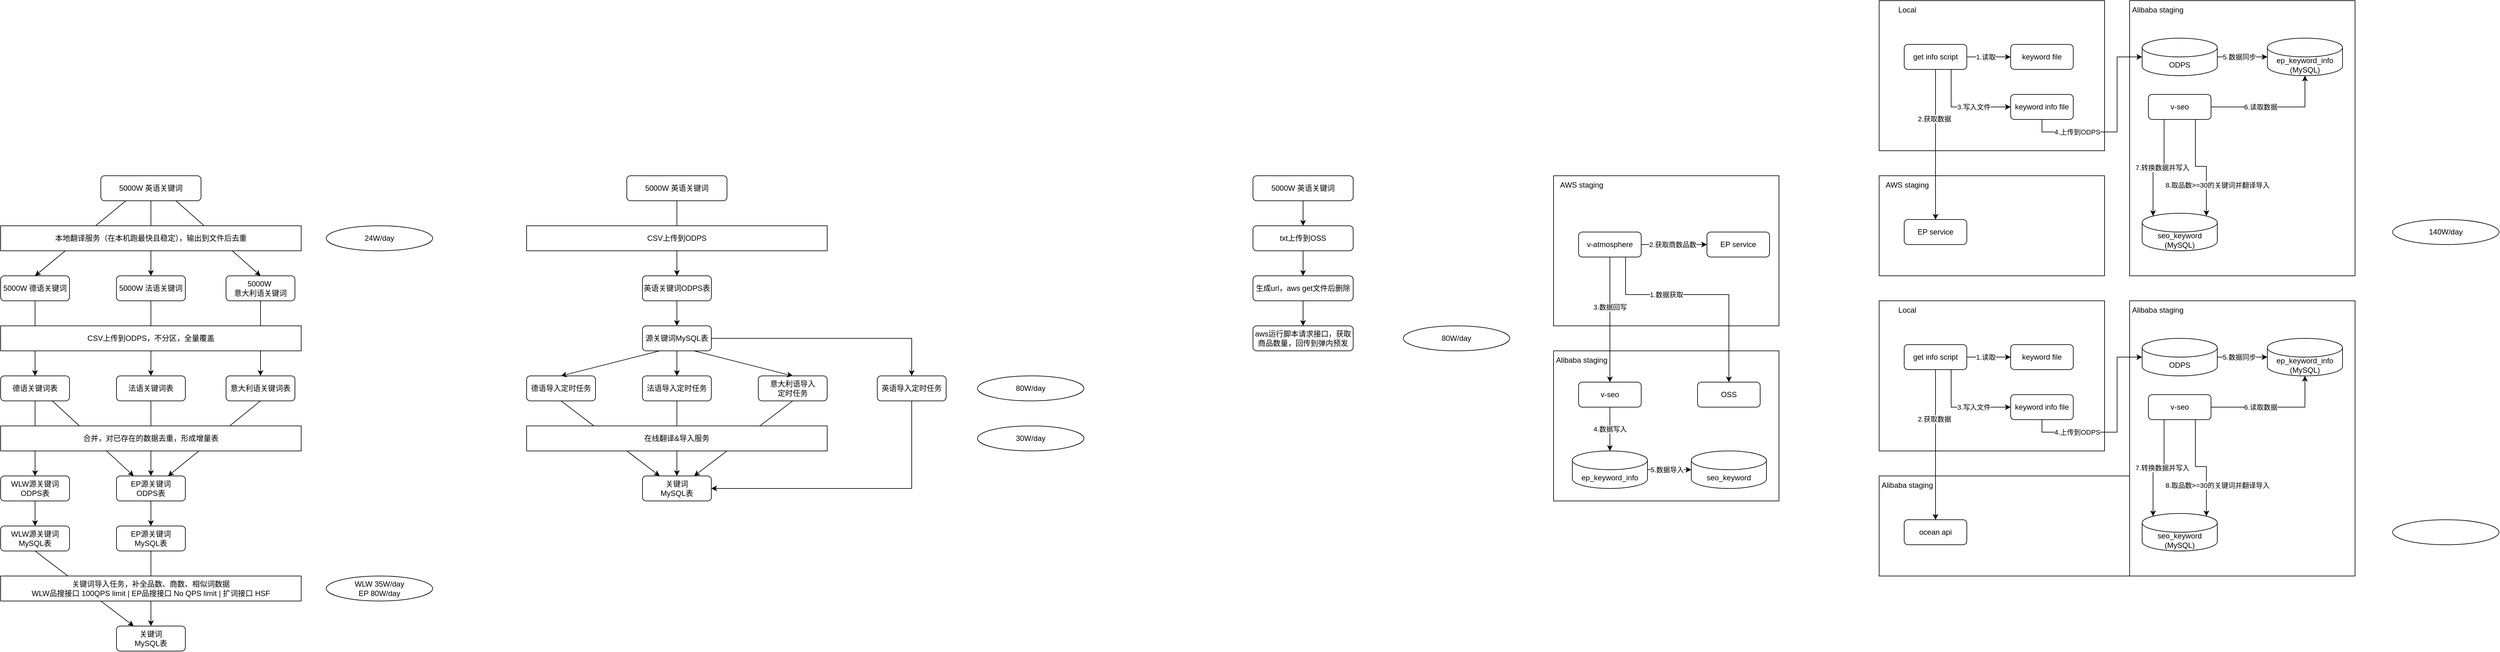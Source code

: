<mxfile version="24.7.8">
  <diagram name="第 1 页" id="2EQmv688gZamet-rj9C1">
    <mxGraphModel dx="1659" dy="1827" grid="1" gridSize="10" guides="1" tooltips="1" connect="1" arrows="1" fold="1" page="1" pageScale="1" pageWidth="827" pageHeight="1169" math="0" shadow="0">
      <root>
        <mxCell id="0" />
        <mxCell id="1" parent="0" />
        <mxCell id="Z0Q1PTDBPlPPRJHiJqnk-1" value="" style="rounded=0;whiteSpace=wrap;html=1;" vertex="1" parent="1">
          <mxGeometry x="3520" y="-200" width="360" height="440" as="geometry" />
        </mxCell>
        <mxCell id="WuUAcV9Ics9sc8fS_I74-15" value="" style="rounded=0;whiteSpace=wrap;html=1;" parent="1" vertex="1">
          <mxGeometry x="2600" y="360" width="360" height="240" as="geometry" />
        </mxCell>
        <mxCell id="WuUAcV9Ics9sc8fS_I74-12" value="" style="rounded=0;whiteSpace=wrap;html=1;" parent="1" vertex="1">
          <mxGeometry x="2600" y="80" width="360" height="240" as="geometry" />
        </mxCell>
        <mxCell id="JIK8sXZGodHxqaqUen1i-60" style="edgeStyle=orthogonalEdgeStyle;rounded=0;orthogonalLoop=1;jettySize=auto;html=1;exitX=0.5;exitY=1;exitDx=0;exitDy=0;entryX=0.5;entryY=0;entryDx=0;entryDy=0;" parent="1" source="JIK8sXZGodHxqaqUen1i-1" target="JIK8sXZGodHxqaqUen1i-3" edge="1">
          <mxGeometry relative="1" as="geometry" />
        </mxCell>
        <mxCell id="JIK8sXZGodHxqaqUen1i-61" style="rounded=0;orthogonalLoop=1;jettySize=auto;html=1;exitX=0.75;exitY=1;exitDx=0;exitDy=0;entryX=0.5;entryY=0;entryDx=0;entryDy=0;" parent="1" source="JIK8sXZGodHxqaqUen1i-1" target="JIK8sXZGodHxqaqUen1i-5" edge="1">
          <mxGeometry relative="1" as="geometry" />
        </mxCell>
        <mxCell id="JIK8sXZGodHxqaqUen1i-62" style="rounded=0;orthogonalLoop=1;jettySize=auto;html=1;exitX=0.25;exitY=1;exitDx=0;exitDy=0;entryX=0.5;entryY=0;entryDx=0;entryDy=0;" parent="1" source="JIK8sXZGodHxqaqUen1i-1" target="JIK8sXZGodHxqaqUen1i-4" edge="1">
          <mxGeometry relative="1" as="geometry" />
        </mxCell>
        <mxCell id="JIK8sXZGodHxqaqUen1i-1" value="5000W 英语关键词" style="rounded=1;whiteSpace=wrap;html=1;" parent="1" vertex="1">
          <mxGeometry x="280" y="80" width="160" height="40" as="geometry" />
        </mxCell>
        <mxCell id="JIK8sXZGodHxqaqUen1i-2" value="本地翻译服务（在本机跑最快且稳定），输出到文件后去重" style="rounded=0;whiteSpace=wrap;html=1;" parent="1" vertex="1">
          <mxGeometry x="120" y="160" width="480" height="40" as="geometry" />
        </mxCell>
        <mxCell id="JIK8sXZGodHxqaqUen1i-64" style="edgeStyle=orthogonalEdgeStyle;rounded=0;orthogonalLoop=1;jettySize=auto;html=1;exitX=0.5;exitY=1;exitDx=0;exitDy=0;entryX=0.5;entryY=0;entryDx=0;entryDy=0;" parent="1" source="JIK8sXZGodHxqaqUen1i-3" target="JIK8sXZGodHxqaqUen1i-8" edge="1">
          <mxGeometry relative="1" as="geometry" />
        </mxCell>
        <mxCell id="JIK8sXZGodHxqaqUen1i-3" value="5000W 法语关键词" style="rounded=1;whiteSpace=wrap;html=1;" parent="1" vertex="1">
          <mxGeometry x="305" y="240" width="110" height="40" as="geometry" />
        </mxCell>
        <mxCell id="JIK8sXZGodHxqaqUen1i-63" style="edgeStyle=orthogonalEdgeStyle;rounded=0;orthogonalLoop=1;jettySize=auto;html=1;exitX=0.5;exitY=1;exitDx=0;exitDy=0;entryX=0.5;entryY=0;entryDx=0;entryDy=0;" parent="1" source="JIK8sXZGodHxqaqUen1i-4" target="JIK8sXZGodHxqaqUen1i-7" edge="1">
          <mxGeometry relative="1" as="geometry" />
        </mxCell>
        <mxCell id="JIK8sXZGodHxqaqUen1i-4" value="5000W 德语关键词" style="rounded=1;whiteSpace=wrap;html=1;" parent="1" vertex="1">
          <mxGeometry x="120" y="240" width="110" height="40" as="geometry" />
        </mxCell>
        <mxCell id="JIK8sXZGodHxqaqUen1i-65" style="edgeStyle=orthogonalEdgeStyle;rounded=0;orthogonalLoop=1;jettySize=auto;html=1;exitX=0.5;exitY=1;exitDx=0;exitDy=0;entryX=0.5;entryY=0;entryDx=0;entryDy=0;" parent="1" source="JIK8sXZGodHxqaqUen1i-5" target="JIK8sXZGodHxqaqUen1i-9" edge="1">
          <mxGeometry relative="1" as="geometry" />
        </mxCell>
        <mxCell id="JIK8sXZGodHxqaqUen1i-5" value="5000W&amp;nbsp;&lt;div&gt;意大利语关键词&lt;/div&gt;" style="rounded=1;whiteSpace=wrap;html=1;" parent="1" vertex="1">
          <mxGeometry x="480" y="240" width="110" height="40" as="geometry" />
        </mxCell>
        <mxCell id="JIK8sXZGodHxqaqUen1i-6" value="CSV上传到ODPS，不分区，全量覆盖" style="rounded=0;whiteSpace=wrap;html=1;" parent="1" vertex="1">
          <mxGeometry x="120" y="320" width="480" height="40" as="geometry" />
        </mxCell>
        <mxCell id="JIK8sXZGodHxqaqUen1i-66" style="edgeStyle=orthogonalEdgeStyle;rounded=0;orthogonalLoop=1;jettySize=auto;html=1;exitX=0.5;exitY=1;exitDx=0;exitDy=0;entryX=0.5;entryY=0;entryDx=0;entryDy=0;" parent="1" source="JIK8sXZGodHxqaqUen1i-7" target="JIK8sXZGodHxqaqUen1i-11" edge="1">
          <mxGeometry relative="1" as="geometry" />
        </mxCell>
        <mxCell id="JIK8sXZGodHxqaqUen1i-69" style="rounded=0;orthogonalLoop=1;jettySize=auto;html=1;exitX=0.75;exitY=1;exitDx=0;exitDy=0;entryX=0.25;entryY=0;entryDx=0;entryDy=0;" parent="1" source="JIK8sXZGodHxqaqUen1i-7" target="JIK8sXZGodHxqaqUen1i-10" edge="1">
          <mxGeometry relative="1" as="geometry" />
        </mxCell>
        <mxCell id="JIK8sXZGodHxqaqUen1i-7" value="德语关键词表" style="rounded=1;whiteSpace=wrap;html=1;" parent="1" vertex="1">
          <mxGeometry x="120" y="400" width="110" height="40" as="geometry" />
        </mxCell>
        <mxCell id="JIK8sXZGodHxqaqUen1i-67" style="edgeStyle=orthogonalEdgeStyle;rounded=0;orthogonalLoop=1;jettySize=auto;html=1;exitX=0.5;exitY=1;exitDx=0;exitDy=0;" parent="1" source="JIK8sXZGodHxqaqUen1i-8" target="JIK8sXZGodHxqaqUen1i-10" edge="1">
          <mxGeometry relative="1" as="geometry" />
        </mxCell>
        <mxCell id="JIK8sXZGodHxqaqUen1i-8" value="法语关键词表" style="rounded=1;whiteSpace=wrap;html=1;" parent="1" vertex="1">
          <mxGeometry x="305" y="400" width="110" height="40" as="geometry" />
        </mxCell>
        <mxCell id="JIK8sXZGodHxqaqUen1i-68" style="rounded=0;orthogonalLoop=1;jettySize=auto;html=1;exitX=0.5;exitY=1;exitDx=0;exitDy=0;entryX=0.75;entryY=0;entryDx=0;entryDy=0;" parent="1" source="JIK8sXZGodHxqaqUen1i-9" target="JIK8sXZGodHxqaqUen1i-10" edge="1">
          <mxGeometry relative="1" as="geometry" />
        </mxCell>
        <mxCell id="JIK8sXZGodHxqaqUen1i-9" value="意大利语关键词表" style="rounded=1;whiteSpace=wrap;html=1;" parent="1" vertex="1">
          <mxGeometry x="480" y="400" width="110" height="40" as="geometry" />
        </mxCell>
        <mxCell id="JIK8sXZGodHxqaqUen1i-71" style="edgeStyle=orthogonalEdgeStyle;rounded=0;orthogonalLoop=1;jettySize=auto;html=1;exitX=0.5;exitY=1;exitDx=0;exitDy=0;entryX=0.5;entryY=0;entryDx=0;entryDy=0;" parent="1" source="JIK8sXZGodHxqaqUen1i-10" target="JIK8sXZGodHxqaqUen1i-15" edge="1">
          <mxGeometry relative="1" as="geometry" />
        </mxCell>
        <mxCell id="JIK8sXZGodHxqaqUen1i-10" value="EP源关键词&lt;div&gt;ODPS表&lt;/div&gt;" style="rounded=1;whiteSpace=wrap;html=1;" parent="1" vertex="1">
          <mxGeometry x="305" y="560" width="110" height="40" as="geometry" />
        </mxCell>
        <mxCell id="JIK8sXZGodHxqaqUen1i-70" style="edgeStyle=orthogonalEdgeStyle;rounded=0;orthogonalLoop=1;jettySize=auto;html=1;exitX=0.5;exitY=1;exitDx=0;exitDy=0;" parent="1" source="JIK8sXZGodHxqaqUen1i-11" target="JIK8sXZGodHxqaqUen1i-14" edge="1">
          <mxGeometry relative="1" as="geometry" />
        </mxCell>
        <mxCell id="JIK8sXZGodHxqaqUen1i-11" value="WLW源关键词&lt;div&gt;ODPS表&lt;/div&gt;" style="rounded=1;whiteSpace=wrap;html=1;" parent="1" vertex="1">
          <mxGeometry x="120" y="560" width="110" height="40" as="geometry" />
        </mxCell>
        <mxCell id="JIK8sXZGodHxqaqUen1i-13" value="合并，对已存在的数据去重，形成增量表" style="rounded=0;whiteSpace=wrap;html=1;" parent="1" vertex="1">
          <mxGeometry x="120" y="480" width="480" height="40" as="geometry" />
        </mxCell>
        <mxCell id="JIK8sXZGodHxqaqUen1i-72" style="rounded=0;orthogonalLoop=1;jettySize=auto;html=1;exitX=0.5;exitY=1;exitDx=0;exitDy=0;entryX=0.25;entryY=0;entryDx=0;entryDy=0;" parent="1" source="JIK8sXZGodHxqaqUen1i-14" target="JIK8sXZGodHxqaqUen1i-17" edge="1">
          <mxGeometry relative="1" as="geometry" />
        </mxCell>
        <mxCell id="JIK8sXZGodHxqaqUen1i-14" value="WLW源关键词&lt;div&gt;MySQL表&lt;/div&gt;" style="rounded=1;whiteSpace=wrap;html=1;" parent="1" vertex="1">
          <mxGeometry x="120" y="640" width="110" height="40" as="geometry" />
        </mxCell>
        <mxCell id="JIK8sXZGodHxqaqUen1i-73" style="edgeStyle=orthogonalEdgeStyle;rounded=0;orthogonalLoop=1;jettySize=auto;html=1;exitX=0.5;exitY=1;exitDx=0;exitDy=0;entryX=0.5;entryY=0;entryDx=0;entryDy=0;" parent="1" source="JIK8sXZGodHxqaqUen1i-15" target="JIK8sXZGodHxqaqUen1i-17" edge="1">
          <mxGeometry relative="1" as="geometry" />
        </mxCell>
        <mxCell id="JIK8sXZGodHxqaqUen1i-15" value="EP源关键词&lt;div&gt;MySQL表&lt;/div&gt;" style="rounded=1;whiteSpace=wrap;html=1;" parent="1" vertex="1">
          <mxGeometry x="305" y="640" width="110" height="40" as="geometry" />
        </mxCell>
        <mxCell id="JIK8sXZGodHxqaqUen1i-16" value="关键词导入任务，补全品数、商数、相似词数据&lt;div&gt;WLW品搜接口&amp;nbsp;&lt;span style=&quot;background-color: initial;&quot;&gt;100QPS limit |&amp;nbsp;&lt;/span&gt;&lt;span style=&quot;background-color: initial;&quot;&gt;EP品搜接口&amp;nbsp;&lt;/span&gt;&lt;span style=&quot;background-color: initial;&quot;&gt;No QPS limit |&amp;nbsp;&lt;/span&gt;&lt;span style=&quot;background-color: initial;&quot;&gt;扩词接口&amp;nbsp;&lt;/span&gt;&lt;span style=&quot;background-color: initial;&quot;&gt;HSF&lt;/span&gt;&lt;/div&gt;" style="rounded=0;whiteSpace=wrap;html=1;" parent="1" vertex="1">
          <mxGeometry x="120" y="720" width="480" height="40" as="geometry" />
        </mxCell>
        <mxCell id="JIK8sXZGodHxqaqUen1i-17" value="关键词&lt;div&gt;MySQL表&lt;/div&gt;" style="rounded=1;whiteSpace=wrap;html=1;" parent="1" vertex="1">
          <mxGeometry x="305" y="800" width="110" height="40" as="geometry" />
        </mxCell>
        <mxCell id="JIK8sXZGodHxqaqUen1i-21" value="24W/day" style="ellipse;whiteSpace=wrap;html=1;" parent="1" vertex="1">
          <mxGeometry x="640" y="160" width="170" height="40" as="geometry" />
        </mxCell>
        <mxCell id="JIK8sXZGodHxqaqUen1i-22" value="WLW 35W/day&lt;div&gt;EP 80W/day&lt;/div&gt;" style="ellipse;whiteSpace=wrap;html=1;" parent="1" vertex="1">
          <mxGeometry x="640" y="720" width="170" height="40" as="geometry" />
        </mxCell>
        <mxCell id="JIK8sXZGodHxqaqUen1i-79" style="edgeStyle=orthogonalEdgeStyle;rounded=0;orthogonalLoop=1;jettySize=auto;html=1;exitX=0.5;exitY=1;exitDx=0;exitDy=0;entryX=0.5;entryY=0;entryDx=0;entryDy=0;" parent="1" source="JIK8sXZGodHxqaqUen1i-23" target="JIK8sXZGodHxqaqUen1i-76" edge="1">
          <mxGeometry relative="1" as="geometry" />
        </mxCell>
        <mxCell id="JIK8sXZGodHxqaqUen1i-23" value="5000W 英语关键词" style="rounded=1;whiteSpace=wrap;html=1;" parent="1" vertex="1">
          <mxGeometry x="1120" y="80" width="160" height="40" as="geometry" />
        </mxCell>
        <mxCell id="JIK8sXZGodHxqaqUen1i-42" value="30W/day" style="ellipse;whiteSpace=wrap;html=1;" parent="1" vertex="1">
          <mxGeometry x="1680" y="480" width="170" height="40" as="geometry" />
        </mxCell>
        <mxCell id="JIK8sXZGodHxqaqUen1i-84" style="rounded=0;orthogonalLoop=1;jettySize=auto;html=1;exitX=0.5;exitY=1;exitDx=0;exitDy=0;entryX=0.25;entryY=0;entryDx=0;entryDy=0;" parent="1" source="JIK8sXZGodHxqaqUen1i-44" target="JIK8sXZGodHxqaqUen1i-74" edge="1">
          <mxGeometry relative="1" as="geometry" />
        </mxCell>
        <mxCell id="JIK8sXZGodHxqaqUen1i-44" value="德语导入定时任务" style="rounded=1;whiteSpace=wrap;html=1;" parent="1" vertex="1">
          <mxGeometry x="960" y="400" width="110" height="40" as="geometry" />
        </mxCell>
        <mxCell id="JIK8sXZGodHxqaqUen1i-85" style="edgeStyle=orthogonalEdgeStyle;rounded=0;orthogonalLoop=1;jettySize=auto;html=1;exitX=0.5;exitY=1;exitDx=0;exitDy=0;" parent="1" source="JIK8sXZGodHxqaqUen1i-45" target="JIK8sXZGodHxqaqUen1i-74" edge="1">
          <mxGeometry relative="1" as="geometry" />
        </mxCell>
        <mxCell id="JIK8sXZGodHxqaqUen1i-45" value="法语导入定时任务" style="rounded=1;whiteSpace=wrap;html=1;" parent="1" vertex="1">
          <mxGeometry x="1145" y="400" width="110" height="40" as="geometry" />
        </mxCell>
        <mxCell id="JIK8sXZGodHxqaqUen1i-86" style="rounded=0;orthogonalLoop=1;jettySize=auto;html=1;exitX=0.5;exitY=1;exitDx=0;exitDy=0;entryX=0.75;entryY=0;entryDx=0;entryDy=0;" parent="1" source="JIK8sXZGodHxqaqUen1i-46" target="JIK8sXZGodHxqaqUen1i-74" edge="1">
          <mxGeometry relative="1" as="geometry" />
        </mxCell>
        <mxCell id="JIK8sXZGodHxqaqUen1i-46" value="意大利语导入&lt;div&gt;定时任务&lt;/div&gt;" style="rounded=1;whiteSpace=wrap;html=1;" parent="1" vertex="1">
          <mxGeometry x="1330" y="400" width="110" height="40" as="geometry" />
        </mxCell>
        <mxCell id="JIK8sXZGodHxqaqUen1i-74" value="关键词&lt;div&gt;MySQL表&lt;/div&gt;" style="rounded=1;whiteSpace=wrap;html=1;" parent="1" vertex="1">
          <mxGeometry x="1145" y="560" width="110" height="40" as="geometry" />
        </mxCell>
        <mxCell id="JIK8sXZGodHxqaqUen1i-75" value="CSV上传到ODPS" style="rounded=0;whiteSpace=wrap;html=1;" parent="1" vertex="1">
          <mxGeometry x="960" y="160" width="480" height="40" as="geometry" />
        </mxCell>
        <mxCell id="JIK8sXZGodHxqaqUen1i-80" style="edgeStyle=orthogonalEdgeStyle;rounded=0;orthogonalLoop=1;jettySize=auto;html=1;exitX=0.5;exitY=1;exitDx=0;exitDy=0;entryX=0.5;entryY=0;entryDx=0;entryDy=0;" parent="1" source="JIK8sXZGodHxqaqUen1i-76" target="JIK8sXZGodHxqaqUen1i-78" edge="1">
          <mxGeometry relative="1" as="geometry" />
        </mxCell>
        <mxCell id="JIK8sXZGodHxqaqUen1i-76" value="英语关键词ODPS表" style="rounded=1;whiteSpace=wrap;html=1;" parent="1" vertex="1">
          <mxGeometry x="1145" y="240" width="110" height="40" as="geometry" />
        </mxCell>
        <mxCell id="JIK8sXZGodHxqaqUen1i-81" style="rounded=0;orthogonalLoop=1;jettySize=auto;html=1;exitX=0.25;exitY=1;exitDx=0;exitDy=0;entryX=0.5;entryY=0;entryDx=0;entryDy=0;" parent="1" source="JIK8sXZGodHxqaqUen1i-78" target="JIK8sXZGodHxqaqUen1i-44" edge="1">
          <mxGeometry relative="1" as="geometry" />
        </mxCell>
        <mxCell id="JIK8sXZGodHxqaqUen1i-82" style="edgeStyle=orthogonalEdgeStyle;rounded=0;orthogonalLoop=1;jettySize=auto;html=1;exitX=0.5;exitY=1;exitDx=0;exitDy=0;entryX=0.5;entryY=0;entryDx=0;entryDy=0;" parent="1" source="JIK8sXZGodHxqaqUen1i-78" target="JIK8sXZGodHxqaqUen1i-45" edge="1">
          <mxGeometry relative="1" as="geometry" />
        </mxCell>
        <mxCell id="JIK8sXZGodHxqaqUen1i-83" style="rounded=0;orthogonalLoop=1;jettySize=auto;html=1;exitX=0.75;exitY=1;exitDx=0;exitDy=0;entryX=0.5;entryY=0;entryDx=0;entryDy=0;" parent="1" source="JIK8sXZGodHxqaqUen1i-78" target="JIK8sXZGodHxqaqUen1i-46" edge="1">
          <mxGeometry relative="1" as="geometry" />
        </mxCell>
        <mxCell id="JIK8sXZGodHxqaqUen1i-89" style="edgeStyle=orthogonalEdgeStyle;rounded=0;orthogonalLoop=1;jettySize=auto;html=1;exitX=1;exitY=0.5;exitDx=0;exitDy=0;entryX=0.5;entryY=0;entryDx=0;entryDy=0;" parent="1" source="JIK8sXZGodHxqaqUen1i-78" target="JIK8sXZGodHxqaqUen1i-87" edge="1">
          <mxGeometry relative="1" as="geometry" />
        </mxCell>
        <mxCell id="JIK8sXZGodHxqaqUen1i-78" value="源关键词MySQL表" style="rounded=1;whiteSpace=wrap;html=1;" parent="1" vertex="1">
          <mxGeometry x="1145" y="320" width="110" height="40" as="geometry" />
        </mxCell>
        <mxCell id="JIK8sXZGodHxqaqUen1i-24" value="在线翻译&amp;amp;导入服务" style="rounded=0;whiteSpace=wrap;html=1;" parent="1" vertex="1">
          <mxGeometry x="960" y="480" width="480" height="40" as="geometry" />
        </mxCell>
        <mxCell id="JIK8sXZGodHxqaqUen1i-88" style="edgeStyle=orthogonalEdgeStyle;rounded=0;orthogonalLoop=1;jettySize=auto;html=1;exitX=0.5;exitY=1;exitDx=0;exitDy=0;entryX=1;entryY=0.5;entryDx=0;entryDy=0;" parent="1" source="JIK8sXZGodHxqaqUen1i-87" target="JIK8sXZGodHxqaqUen1i-74" edge="1">
          <mxGeometry relative="1" as="geometry" />
        </mxCell>
        <mxCell id="JIK8sXZGodHxqaqUen1i-87" value="英语导入定时任务" style="rounded=1;whiteSpace=wrap;html=1;" parent="1" vertex="1">
          <mxGeometry x="1520" y="400" width="110" height="40" as="geometry" />
        </mxCell>
        <mxCell id="JIK8sXZGodHxqaqUen1i-90" value="80W/day" style="ellipse;whiteSpace=wrap;html=1;" parent="1" vertex="1">
          <mxGeometry x="1680" y="400" width="170" height="40" as="geometry" />
        </mxCell>
        <mxCell id="WuUAcV9Ics9sc8fS_I74-5" style="edgeStyle=orthogonalEdgeStyle;rounded=0;orthogonalLoop=1;jettySize=auto;html=1;exitX=0.5;exitY=1;exitDx=0;exitDy=0;" parent="1" source="WuUAcV9Ics9sc8fS_I74-1" target="WuUAcV9Ics9sc8fS_I74-2" edge="1">
          <mxGeometry relative="1" as="geometry" />
        </mxCell>
        <mxCell id="WuUAcV9Ics9sc8fS_I74-1" value="5000W 英语关键词" style="rounded=1;whiteSpace=wrap;html=1;" parent="1" vertex="1">
          <mxGeometry x="2120" y="80" width="160" height="40" as="geometry" />
        </mxCell>
        <mxCell id="WuUAcV9Ics9sc8fS_I74-6" style="edgeStyle=orthogonalEdgeStyle;rounded=0;orthogonalLoop=1;jettySize=auto;html=1;exitX=0.5;exitY=1;exitDx=0;exitDy=0;entryX=0.5;entryY=0;entryDx=0;entryDy=0;" parent="1" source="WuUAcV9Ics9sc8fS_I74-2" target="WuUAcV9Ics9sc8fS_I74-3" edge="1">
          <mxGeometry relative="1" as="geometry" />
        </mxCell>
        <mxCell id="WuUAcV9Ics9sc8fS_I74-2" value="txt上传到OSS" style="rounded=1;whiteSpace=wrap;html=1;" parent="1" vertex="1">
          <mxGeometry x="2120" y="160" width="160" height="40" as="geometry" />
        </mxCell>
        <mxCell id="WuUAcV9Ics9sc8fS_I74-7" style="edgeStyle=orthogonalEdgeStyle;rounded=0;orthogonalLoop=1;jettySize=auto;html=1;exitX=0.5;exitY=1;exitDx=0;exitDy=0;entryX=0.5;entryY=0;entryDx=0;entryDy=0;" parent="1" source="WuUAcV9Ics9sc8fS_I74-3" target="WuUAcV9Ics9sc8fS_I74-4" edge="1">
          <mxGeometry relative="1" as="geometry" />
        </mxCell>
        <mxCell id="WuUAcV9Ics9sc8fS_I74-3" value="生成url，aws get文件后删除" style="rounded=1;whiteSpace=wrap;html=1;" parent="1" vertex="1">
          <mxGeometry x="2120" y="240" width="160" height="40" as="geometry" />
        </mxCell>
        <mxCell id="WuUAcV9Ics9sc8fS_I74-4" value="aws运行脚本请求接口，获取商品数量，回传到弹内预发" style="rounded=1;whiteSpace=wrap;html=1;" parent="1" vertex="1">
          <mxGeometry x="2120" y="320" width="160" height="40" as="geometry" />
        </mxCell>
        <mxCell id="WuUAcV9Ics9sc8fS_I74-8" value="80W/day" style="ellipse;whiteSpace=wrap;html=1;" parent="1" vertex="1">
          <mxGeometry x="2360" y="320" width="170" height="40" as="geometry" />
        </mxCell>
        <mxCell id="WuUAcV9Ics9sc8fS_I74-18" style="edgeStyle=orthogonalEdgeStyle;rounded=0;orthogonalLoop=1;jettySize=auto;html=1;exitX=1;exitY=0.5;exitDx=0;exitDy=0;" parent="1" source="WuUAcV9Ics9sc8fS_I74-10" target="WuUAcV9Ics9sc8fS_I74-13" edge="1">
          <mxGeometry relative="1" as="geometry" />
        </mxCell>
        <mxCell id="WuUAcV9Ics9sc8fS_I74-20" value="2.获取商数品数" style="edgeLabel;html=1;align=center;verticalAlign=middle;resizable=0;points=[];" parent="WuUAcV9Ics9sc8fS_I74-18" vertex="1" connectable="0">
          <mxGeometry x="0.083" relative="1" as="geometry">
            <mxPoint x="-7" as="offset" />
          </mxGeometry>
        </mxCell>
        <mxCell id="WuUAcV9Ics9sc8fS_I74-19" style="edgeStyle=orthogonalEdgeStyle;rounded=0;orthogonalLoop=1;jettySize=auto;html=1;exitX=0.5;exitY=1;exitDx=0;exitDy=0;entryX=0.5;entryY=0;entryDx=0;entryDy=0;" parent="1" source="WuUAcV9Ics9sc8fS_I74-10" target="WuUAcV9Ics9sc8fS_I74-17" edge="1">
          <mxGeometry relative="1" as="geometry" />
        </mxCell>
        <mxCell id="WuUAcV9Ics9sc8fS_I74-21" value="3.数据回写" style="edgeLabel;html=1;align=center;verticalAlign=middle;resizable=0;points=[];" parent="WuUAcV9Ics9sc8fS_I74-19" vertex="1" connectable="0">
          <mxGeometry x="-0.712" relative="1" as="geometry">
            <mxPoint y="51" as="offset" />
          </mxGeometry>
        </mxCell>
        <mxCell id="WuUAcV9Ics9sc8fS_I74-30" style="edgeStyle=orthogonalEdgeStyle;rounded=0;orthogonalLoop=1;jettySize=auto;html=1;exitX=0.75;exitY=1;exitDx=0;exitDy=0;entryX=0.5;entryY=0;entryDx=0;entryDy=0;" parent="1" source="WuUAcV9Ics9sc8fS_I74-10" target="WuUAcV9Ics9sc8fS_I74-29" edge="1">
          <mxGeometry relative="1" as="geometry">
            <Array as="points">
              <mxPoint x="2715" y="270" />
              <mxPoint x="2880" y="270" />
            </Array>
          </mxGeometry>
        </mxCell>
        <mxCell id="WuUAcV9Ics9sc8fS_I74-31" value="1.数据获取" style="edgeLabel;html=1;align=center;verticalAlign=middle;resizable=0;points=[];" parent="WuUAcV9Ics9sc8fS_I74-30" vertex="1" connectable="0">
          <mxGeometry x="-0.307" y="-4" relative="1" as="geometry">
            <mxPoint x="-2" y="-4" as="offset" />
          </mxGeometry>
        </mxCell>
        <mxCell id="WuUAcV9Ics9sc8fS_I74-10" value="v-atmosphere" style="rounded=1;whiteSpace=wrap;html=1;" parent="1" vertex="1">
          <mxGeometry x="2640" y="170" width="100" height="40" as="geometry" />
        </mxCell>
        <mxCell id="WuUAcV9Ics9sc8fS_I74-13" value="EP service" style="rounded=1;whiteSpace=wrap;html=1;" parent="1" vertex="1">
          <mxGeometry x="2845" y="170" width="100" height="40" as="geometry" />
        </mxCell>
        <mxCell id="WuUAcV9Ics9sc8fS_I74-14" value="AWS staging" style="text;html=1;align=center;verticalAlign=middle;whiteSpace=wrap;rounded=0;" parent="1" vertex="1">
          <mxGeometry x="2600" y="80" width="90" height="30" as="geometry" />
        </mxCell>
        <mxCell id="WuUAcV9Ics9sc8fS_I74-16" value="Alibaba staging" style="text;html=1;align=center;verticalAlign=middle;whiteSpace=wrap;rounded=0;" parent="1" vertex="1">
          <mxGeometry x="2600" y="360" width="90" height="30" as="geometry" />
        </mxCell>
        <mxCell id="WuUAcV9Ics9sc8fS_I74-24" value="4.数据写入" style="edgeStyle=orthogonalEdgeStyle;rounded=0;orthogonalLoop=1;jettySize=auto;html=1;exitX=0.5;exitY=1;exitDx=0;exitDy=0;" parent="1" source="WuUAcV9Ics9sc8fS_I74-17" target="WuUAcV9Ics9sc8fS_I74-23" edge="1">
          <mxGeometry relative="1" as="geometry">
            <Array as="points">
              <mxPoint x="2690" y="480" />
              <mxPoint x="2690" y="480" />
            </Array>
          </mxGeometry>
        </mxCell>
        <mxCell id="WuUAcV9Ics9sc8fS_I74-17" value="v-seo" style="rounded=1;whiteSpace=wrap;html=1;" parent="1" vertex="1">
          <mxGeometry x="2640" y="410" width="100" height="40" as="geometry" />
        </mxCell>
        <mxCell id="WuUAcV9Ics9sc8fS_I74-23" value="ep_keyword_info" style="shape=cylinder3;whiteSpace=wrap;html=1;boundedLbl=1;backgroundOutline=1;size=15;" parent="1" vertex="1">
          <mxGeometry x="2630" y="520" width="120" height="60" as="geometry" />
        </mxCell>
        <mxCell id="WuUAcV9Ics9sc8fS_I74-25" value="seo_keyword" style="shape=cylinder3;whiteSpace=wrap;html=1;boundedLbl=1;backgroundOutline=1;size=15;" parent="1" vertex="1">
          <mxGeometry x="2820" y="520" width="120" height="60" as="geometry" />
        </mxCell>
        <mxCell id="WuUAcV9Ics9sc8fS_I74-27" style="edgeStyle=orthogonalEdgeStyle;rounded=0;orthogonalLoop=1;jettySize=auto;html=1;exitX=1;exitY=0.5;exitDx=0;exitDy=0;exitPerimeter=0;entryX=0;entryY=0.5;entryDx=0;entryDy=0;entryPerimeter=0;" parent="1" source="WuUAcV9Ics9sc8fS_I74-23" target="WuUAcV9Ics9sc8fS_I74-25" edge="1">
          <mxGeometry relative="1" as="geometry" />
        </mxCell>
        <mxCell id="WuUAcV9Ics9sc8fS_I74-28" value="5.数据导入" style="edgeLabel;html=1;align=center;verticalAlign=middle;resizable=0;points=[];" parent="WuUAcV9Ics9sc8fS_I74-27" vertex="1" connectable="0">
          <mxGeometry x="-0.414" relative="1" as="geometry">
            <mxPoint x="10" as="offset" />
          </mxGeometry>
        </mxCell>
        <mxCell id="WuUAcV9Ics9sc8fS_I74-29" value="OSS" style="rounded=1;whiteSpace=wrap;html=1;" parent="1" vertex="1">
          <mxGeometry x="2830" y="410" width="100" height="40" as="geometry" />
        </mxCell>
        <mxCell id="Z0Q1PTDBPlPPRJHiJqnk-2" value="" style="rounded=0;whiteSpace=wrap;html=1;" vertex="1" parent="1">
          <mxGeometry x="3120" y="80" width="360" height="160" as="geometry" />
        </mxCell>
        <mxCell id="Z0Q1PTDBPlPPRJHiJqnk-10" value="EP service" style="rounded=1;whiteSpace=wrap;html=1;" vertex="1" parent="1">
          <mxGeometry x="3160" y="150" width="100" height="40" as="geometry" />
        </mxCell>
        <mxCell id="Z0Q1PTDBPlPPRJHiJqnk-11" value="AWS staging" style="text;html=1;align=center;verticalAlign=middle;whiteSpace=wrap;rounded=0;" vertex="1" parent="1">
          <mxGeometry x="3120" y="80" width="90" height="30" as="geometry" />
        </mxCell>
        <mxCell id="Z0Q1PTDBPlPPRJHiJqnk-12" value="Alibaba staging" style="text;html=1;align=center;verticalAlign=middle;whiteSpace=wrap;rounded=0;" vertex="1" parent="1">
          <mxGeometry x="3520" y="-200" width="90" height="30" as="geometry" />
        </mxCell>
        <mxCell id="Z0Q1PTDBPlPPRJHiJqnk-39" style="edgeStyle=orthogonalEdgeStyle;rounded=0;orthogonalLoop=1;jettySize=auto;html=1;exitX=0.25;exitY=1;exitDx=0;exitDy=0;entryX=0.145;entryY=0;entryDx=0;entryDy=4.35;entryPerimeter=0;" edge="1" parent="1" source="Z0Q1PTDBPlPPRJHiJqnk-14" target="Z0Q1PTDBPlPPRJHiJqnk-16">
          <mxGeometry relative="1" as="geometry" />
        </mxCell>
        <mxCell id="Z0Q1PTDBPlPPRJHiJqnk-40" value="7.转换数据并写入" style="edgeLabel;html=1;align=center;verticalAlign=middle;resizable=0;points=[];" vertex="1" connectable="0" parent="Z0Q1PTDBPlPPRJHiJqnk-39">
          <mxGeometry x="-0.086" y="2" relative="1" as="geometry">
            <mxPoint as="offset" />
          </mxGeometry>
        </mxCell>
        <mxCell id="Z0Q1PTDBPlPPRJHiJqnk-14" value="v-seo" style="rounded=1;whiteSpace=wrap;html=1;" vertex="1" parent="1">
          <mxGeometry x="3550" y="-50" width="100" height="40" as="geometry" />
        </mxCell>
        <mxCell id="Z0Q1PTDBPlPPRJHiJqnk-15" value="ep_keyword_info&lt;div&gt;(MySQL)&lt;/div&gt;" style="shape=cylinder3;whiteSpace=wrap;html=1;boundedLbl=1;backgroundOutline=1;size=15;" vertex="1" parent="1">
          <mxGeometry x="3740" y="-140" width="120" height="60" as="geometry" />
        </mxCell>
        <mxCell id="Z0Q1PTDBPlPPRJHiJqnk-16" value="seo_keyword&lt;div&gt;(MySQL)&lt;/div&gt;" style="shape=cylinder3;whiteSpace=wrap;html=1;boundedLbl=1;backgroundOutline=1;size=15;" vertex="1" parent="1">
          <mxGeometry x="3540" y="140" width="120" height="60" as="geometry" />
        </mxCell>
        <mxCell id="Z0Q1PTDBPlPPRJHiJqnk-20" value="" style="rounded=0;whiteSpace=wrap;html=1;" vertex="1" parent="1">
          <mxGeometry x="3120" y="-200" width="360" height="240" as="geometry" />
        </mxCell>
        <mxCell id="Z0Q1PTDBPlPPRJHiJqnk-21" value="Local" style="text;html=1;align=center;verticalAlign=middle;whiteSpace=wrap;rounded=0;" vertex="1" parent="1">
          <mxGeometry x="3120" y="-200" width="90" height="30" as="geometry" />
        </mxCell>
        <mxCell id="Z0Q1PTDBPlPPRJHiJqnk-24" style="edgeStyle=orthogonalEdgeStyle;rounded=0;orthogonalLoop=1;jettySize=auto;html=1;exitX=1;exitY=0.5;exitDx=0;exitDy=0;entryX=0;entryY=0.5;entryDx=0;entryDy=0;" edge="1" parent="1" source="Z0Q1PTDBPlPPRJHiJqnk-22" target="Z0Q1PTDBPlPPRJHiJqnk-23">
          <mxGeometry relative="1" as="geometry" />
        </mxCell>
        <mxCell id="Z0Q1PTDBPlPPRJHiJqnk-25" value="1.读取" style="edgeLabel;html=1;align=center;verticalAlign=middle;resizable=0;points=[];" vertex="1" connectable="0" parent="Z0Q1PTDBPlPPRJHiJqnk-24">
          <mxGeometry x="-0.386" y="-3" relative="1" as="geometry">
            <mxPoint x="8" y="-3" as="offset" />
          </mxGeometry>
        </mxCell>
        <mxCell id="Z0Q1PTDBPlPPRJHiJqnk-26" style="edgeStyle=orthogonalEdgeStyle;rounded=0;orthogonalLoop=1;jettySize=auto;html=1;exitX=0.5;exitY=1;exitDx=0;exitDy=0;entryX=0.5;entryY=0;entryDx=0;entryDy=0;" edge="1" parent="1" source="Z0Q1PTDBPlPPRJHiJqnk-22" target="Z0Q1PTDBPlPPRJHiJqnk-10">
          <mxGeometry relative="1" as="geometry" />
        </mxCell>
        <mxCell id="Z0Q1PTDBPlPPRJHiJqnk-27" value="2.获取数据" style="edgeLabel;html=1;align=center;verticalAlign=middle;resizable=0;points=[];" vertex="1" connectable="0" parent="Z0Q1PTDBPlPPRJHiJqnk-26">
          <mxGeometry x="-0.346" y="-2" relative="1" as="geometry">
            <mxPoint as="offset" />
          </mxGeometry>
        </mxCell>
        <mxCell id="Z0Q1PTDBPlPPRJHiJqnk-29" style="edgeStyle=orthogonalEdgeStyle;rounded=0;orthogonalLoop=1;jettySize=auto;html=1;exitX=0.75;exitY=1;exitDx=0;exitDy=0;entryX=0;entryY=0.5;entryDx=0;entryDy=0;" edge="1" parent="1" source="Z0Q1PTDBPlPPRJHiJqnk-22" target="Z0Q1PTDBPlPPRJHiJqnk-28">
          <mxGeometry relative="1" as="geometry" />
        </mxCell>
        <mxCell id="Z0Q1PTDBPlPPRJHiJqnk-30" value="3.写入文件" style="edgeLabel;html=1;align=center;verticalAlign=middle;resizable=0;points=[];" vertex="1" connectable="0" parent="Z0Q1PTDBPlPPRJHiJqnk-29">
          <mxGeometry x="0.077" y="-1" relative="1" as="geometry">
            <mxPoint x="12" y="-1" as="offset" />
          </mxGeometry>
        </mxCell>
        <mxCell id="Z0Q1PTDBPlPPRJHiJqnk-22" value="get info script" style="rounded=1;whiteSpace=wrap;html=1;" vertex="1" parent="1">
          <mxGeometry x="3160" y="-130" width="100" height="40" as="geometry" />
        </mxCell>
        <mxCell id="Z0Q1PTDBPlPPRJHiJqnk-23" value="keyword file" style="rounded=1;whiteSpace=wrap;html=1;" vertex="1" parent="1">
          <mxGeometry x="3330" y="-130" width="100" height="40" as="geometry" />
        </mxCell>
        <mxCell id="Z0Q1PTDBPlPPRJHiJqnk-33" style="edgeStyle=orthogonalEdgeStyle;rounded=0;orthogonalLoop=1;jettySize=auto;html=1;exitX=0.5;exitY=1;exitDx=0;exitDy=0;entryX=0;entryY=0.5;entryDx=0;entryDy=0;entryPerimeter=0;" edge="1" parent="1" source="Z0Q1PTDBPlPPRJHiJqnk-28" target="Z0Q1PTDBPlPPRJHiJqnk-32">
          <mxGeometry relative="1" as="geometry">
            <Array as="points">
              <mxPoint x="3380" y="10" />
              <mxPoint x="3500" y="10" />
              <mxPoint x="3500" y="-110" />
            </Array>
          </mxGeometry>
        </mxCell>
        <mxCell id="Z0Q1PTDBPlPPRJHiJqnk-34" value="4.上传到ODPS" style="edgeLabel;html=1;align=center;verticalAlign=middle;resizable=0;points=[];" vertex="1" connectable="0" parent="Z0Q1PTDBPlPPRJHiJqnk-33">
          <mxGeometry x="-0.212" y="-2" relative="1" as="geometry">
            <mxPoint x="-42" y="-2" as="offset" />
          </mxGeometry>
        </mxCell>
        <mxCell id="Z0Q1PTDBPlPPRJHiJqnk-28" value="keyword info file" style="rounded=1;whiteSpace=wrap;html=1;" vertex="1" parent="1">
          <mxGeometry x="3330" y="-50" width="100" height="40" as="geometry" />
        </mxCell>
        <mxCell id="Z0Q1PTDBPlPPRJHiJqnk-32" value="ODPS" style="shape=cylinder3;whiteSpace=wrap;html=1;boundedLbl=1;backgroundOutline=1;size=15;" vertex="1" parent="1">
          <mxGeometry x="3540" y="-140" width="120" height="60" as="geometry" />
        </mxCell>
        <mxCell id="Z0Q1PTDBPlPPRJHiJqnk-35" style="edgeStyle=orthogonalEdgeStyle;rounded=0;orthogonalLoop=1;jettySize=auto;html=1;exitX=1;exitY=0.5;exitDx=0;exitDy=0;exitPerimeter=0;entryX=0;entryY=0.5;entryDx=0;entryDy=0;entryPerimeter=0;" edge="1" parent="1" source="Z0Q1PTDBPlPPRJHiJqnk-32" target="Z0Q1PTDBPlPPRJHiJqnk-15">
          <mxGeometry relative="1" as="geometry" />
        </mxCell>
        <mxCell id="Z0Q1PTDBPlPPRJHiJqnk-36" value="5.数据同步" style="edgeLabel;html=1;align=center;verticalAlign=middle;resizable=0;points=[];" vertex="1" connectable="0" parent="Z0Q1PTDBPlPPRJHiJqnk-35">
          <mxGeometry x="-0.117" y="-3" relative="1" as="geometry">
            <mxPoint x="-1" y="-3" as="offset" />
          </mxGeometry>
        </mxCell>
        <mxCell id="Z0Q1PTDBPlPPRJHiJqnk-37" style="edgeStyle=orthogonalEdgeStyle;rounded=0;orthogonalLoop=1;jettySize=auto;html=1;exitX=1;exitY=0.5;exitDx=0;exitDy=0;" edge="1" parent="1" source="Z0Q1PTDBPlPPRJHiJqnk-14" target="Z0Q1PTDBPlPPRJHiJqnk-15">
          <mxGeometry relative="1" as="geometry" />
        </mxCell>
        <mxCell id="Z0Q1PTDBPlPPRJHiJqnk-38" value="6.读取数据" style="edgeLabel;html=1;align=center;verticalAlign=middle;resizable=0;points=[];" vertex="1" connectable="0" parent="Z0Q1PTDBPlPPRJHiJqnk-37">
          <mxGeometry x="-0.211" relative="1" as="geometry">
            <mxPoint as="offset" />
          </mxGeometry>
        </mxCell>
        <mxCell id="Z0Q1PTDBPlPPRJHiJqnk-41" style="edgeStyle=orthogonalEdgeStyle;rounded=0;orthogonalLoop=1;jettySize=auto;html=1;exitX=0.75;exitY=1;exitDx=0;exitDy=0;entryX=0.855;entryY=0;entryDx=0;entryDy=4.35;entryPerimeter=0;" edge="1" parent="1" source="Z0Q1PTDBPlPPRJHiJqnk-14" target="Z0Q1PTDBPlPPRJHiJqnk-16">
          <mxGeometry relative="1" as="geometry" />
        </mxCell>
        <mxCell id="Z0Q1PTDBPlPPRJHiJqnk-42" value="8.取品数&amp;gt;=30的关键词并翻译导入" style="edgeLabel;html=1;align=center;verticalAlign=middle;resizable=0;points=[];" vertex="1" connectable="0" parent="Z0Q1PTDBPlPPRJHiJqnk-41">
          <mxGeometry x="0.252" y="1" relative="1" as="geometry">
            <mxPoint x="16" y="15" as="offset" />
          </mxGeometry>
        </mxCell>
        <mxCell id="Z0Q1PTDBPlPPRJHiJqnk-43" value="" style="rounded=0;whiteSpace=wrap;html=1;" vertex="1" parent="1">
          <mxGeometry x="3520" y="280" width="360" height="440" as="geometry" />
        </mxCell>
        <mxCell id="Z0Q1PTDBPlPPRJHiJqnk-44" value="" style="rounded=0;whiteSpace=wrap;html=1;" vertex="1" parent="1">
          <mxGeometry x="3120" y="560" width="400" height="160" as="geometry" />
        </mxCell>
        <mxCell id="Z0Q1PTDBPlPPRJHiJqnk-45" value="ocean api" style="rounded=1;whiteSpace=wrap;html=1;" vertex="1" parent="1">
          <mxGeometry x="3160" y="630" width="100" height="40" as="geometry" />
        </mxCell>
        <mxCell id="Z0Q1PTDBPlPPRJHiJqnk-46" value="Alibaba staging" style="text;html=1;align=center;verticalAlign=middle;whiteSpace=wrap;rounded=0;" vertex="1" parent="1">
          <mxGeometry x="3120" y="560" width="90" height="30" as="geometry" />
        </mxCell>
        <mxCell id="Z0Q1PTDBPlPPRJHiJqnk-47" value="Alibaba staging" style="text;html=1;align=center;verticalAlign=middle;whiteSpace=wrap;rounded=0;" vertex="1" parent="1">
          <mxGeometry x="3520" y="280" width="90" height="30" as="geometry" />
        </mxCell>
        <mxCell id="Z0Q1PTDBPlPPRJHiJqnk-48" style="edgeStyle=orthogonalEdgeStyle;rounded=0;orthogonalLoop=1;jettySize=auto;html=1;exitX=0.25;exitY=1;exitDx=0;exitDy=0;entryX=0.145;entryY=0;entryDx=0;entryDy=4.35;entryPerimeter=0;" edge="1" parent="1" source="Z0Q1PTDBPlPPRJHiJqnk-50" target="Z0Q1PTDBPlPPRJHiJqnk-52">
          <mxGeometry relative="1" as="geometry" />
        </mxCell>
        <mxCell id="Z0Q1PTDBPlPPRJHiJqnk-49" value="7.转换数据并写入" style="edgeLabel;html=1;align=center;verticalAlign=middle;resizable=0;points=[];" vertex="1" connectable="0" parent="Z0Q1PTDBPlPPRJHiJqnk-48">
          <mxGeometry x="-0.086" y="2" relative="1" as="geometry">
            <mxPoint as="offset" />
          </mxGeometry>
        </mxCell>
        <mxCell id="Z0Q1PTDBPlPPRJHiJqnk-50" value="v-seo" style="rounded=1;whiteSpace=wrap;html=1;" vertex="1" parent="1">
          <mxGeometry x="3550" y="430" width="100" height="40" as="geometry" />
        </mxCell>
        <mxCell id="Z0Q1PTDBPlPPRJHiJqnk-51" value="ep_keyword_info&lt;div&gt;(MySQL)&lt;/div&gt;" style="shape=cylinder3;whiteSpace=wrap;html=1;boundedLbl=1;backgroundOutline=1;size=15;" vertex="1" parent="1">
          <mxGeometry x="3740" y="340" width="120" height="60" as="geometry" />
        </mxCell>
        <mxCell id="Z0Q1PTDBPlPPRJHiJqnk-52" value="seo_keyword&lt;div&gt;(MySQL)&lt;/div&gt;" style="shape=cylinder3;whiteSpace=wrap;html=1;boundedLbl=1;backgroundOutline=1;size=15;" vertex="1" parent="1">
          <mxGeometry x="3540" y="620" width="120" height="60" as="geometry" />
        </mxCell>
        <mxCell id="Z0Q1PTDBPlPPRJHiJqnk-53" value="" style="rounded=0;whiteSpace=wrap;html=1;" vertex="1" parent="1">
          <mxGeometry x="3120" y="280" width="360" height="240" as="geometry" />
        </mxCell>
        <mxCell id="Z0Q1PTDBPlPPRJHiJqnk-54" value="Local" style="text;html=1;align=center;verticalAlign=middle;whiteSpace=wrap;rounded=0;" vertex="1" parent="1">
          <mxGeometry x="3120" y="280" width="90" height="30" as="geometry" />
        </mxCell>
        <mxCell id="Z0Q1PTDBPlPPRJHiJqnk-55" style="edgeStyle=orthogonalEdgeStyle;rounded=0;orthogonalLoop=1;jettySize=auto;html=1;exitX=1;exitY=0.5;exitDx=0;exitDy=0;entryX=0;entryY=0.5;entryDx=0;entryDy=0;" edge="1" parent="1" source="Z0Q1PTDBPlPPRJHiJqnk-61" target="Z0Q1PTDBPlPPRJHiJqnk-62">
          <mxGeometry relative="1" as="geometry" />
        </mxCell>
        <mxCell id="Z0Q1PTDBPlPPRJHiJqnk-56" value="1.读取" style="edgeLabel;html=1;align=center;verticalAlign=middle;resizable=0;points=[];" vertex="1" connectable="0" parent="Z0Q1PTDBPlPPRJHiJqnk-55">
          <mxGeometry x="-0.386" y="-3" relative="1" as="geometry">
            <mxPoint x="8" y="-3" as="offset" />
          </mxGeometry>
        </mxCell>
        <mxCell id="Z0Q1PTDBPlPPRJHiJqnk-57" style="edgeStyle=orthogonalEdgeStyle;rounded=0;orthogonalLoop=1;jettySize=auto;html=1;exitX=0.5;exitY=1;exitDx=0;exitDy=0;entryX=0.5;entryY=0;entryDx=0;entryDy=0;" edge="1" parent="1" source="Z0Q1PTDBPlPPRJHiJqnk-61" target="Z0Q1PTDBPlPPRJHiJqnk-45">
          <mxGeometry relative="1" as="geometry" />
        </mxCell>
        <mxCell id="Z0Q1PTDBPlPPRJHiJqnk-58" value="2.获取数据" style="edgeLabel;html=1;align=center;verticalAlign=middle;resizable=0;points=[];" vertex="1" connectable="0" parent="Z0Q1PTDBPlPPRJHiJqnk-57">
          <mxGeometry x="-0.346" y="-2" relative="1" as="geometry">
            <mxPoint as="offset" />
          </mxGeometry>
        </mxCell>
        <mxCell id="Z0Q1PTDBPlPPRJHiJqnk-59" style="edgeStyle=orthogonalEdgeStyle;rounded=0;orthogonalLoop=1;jettySize=auto;html=1;exitX=0.75;exitY=1;exitDx=0;exitDy=0;entryX=0;entryY=0.5;entryDx=0;entryDy=0;" edge="1" parent="1" source="Z0Q1PTDBPlPPRJHiJqnk-61" target="Z0Q1PTDBPlPPRJHiJqnk-65">
          <mxGeometry relative="1" as="geometry" />
        </mxCell>
        <mxCell id="Z0Q1PTDBPlPPRJHiJqnk-60" value="3.写入文件" style="edgeLabel;html=1;align=center;verticalAlign=middle;resizable=0;points=[];" vertex="1" connectable="0" parent="Z0Q1PTDBPlPPRJHiJqnk-59">
          <mxGeometry x="0.077" y="-1" relative="1" as="geometry">
            <mxPoint x="12" y="-1" as="offset" />
          </mxGeometry>
        </mxCell>
        <mxCell id="Z0Q1PTDBPlPPRJHiJqnk-61" value="get info script" style="rounded=1;whiteSpace=wrap;html=1;" vertex="1" parent="1">
          <mxGeometry x="3160" y="350" width="100" height="40" as="geometry" />
        </mxCell>
        <mxCell id="Z0Q1PTDBPlPPRJHiJqnk-62" value="keyword file" style="rounded=1;whiteSpace=wrap;html=1;" vertex="1" parent="1">
          <mxGeometry x="3330" y="350" width="100" height="40" as="geometry" />
        </mxCell>
        <mxCell id="Z0Q1PTDBPlPPRJHiJqnk-63" style="edgeStyle=orthogonalEdgeStyle;rounded=0;orthogonalLoop=1;jettySize=auto;html=1;exitX=0.5;exitY=1;exitDx=0;exitDy=0;entryX=0;entryY=0.5;entryDx=0;entryDy=0;entryPerimeter=0;" edge="1" parent="1" source="Z0Q1PTDBPlPPRJHiJqnk-65" target="Z0Q1PTDBPlPPRJHiJqnk-66">
          <mxGeometry relative="1" as="geometry">
            <Array as="points">
              <mxPoint x="3380" y="490" />
              <mxPoint x="3500" y="490" />
              <mxPoint x="3500" y="370" />
            </Array>
          </mxGeometry>
        </mxCell>
        <mxCell id="Z0Q1PTDBPlPPRJHiJqnk-64" value="4.上传到ODPS" style="edgeLabel;html=1;align=center;verticalAlign=middle;resizable=0;points=[];" vertex="1" connectable="0" parent="Z0Q1PTDBPlPPRJHiJqnk-63">
          <mxGeometry x="-0.212" y="-2" relative="1" as="geometry">
            <mxPoint x="-42" y="-2" as="offset" />
          </mxGeometry>
        </mxCell>
        <mxCell id="Z0Q1PTDBPlPPRJHiJqnk-65" value="keyword info file" style="rounded=1;whiteSpace=wrap;html=1;" vertex="1" parent="1">
          <mxGeometry x="3330" y="430" width="100" height="40" as="geometry" />
        </mxCell>
        <mxCell id="Z0Q1PTDBPlPPRJHiJqnk-66" value="ODPS" style="shape=cylinder3;whiteSpace=wrap;html=1;boundedLbl=1;backgroundOutline=1;size=15;" vertex="1" parent="1">
          <mxGeometry x="3540" y="340" width="120" height="60" as="geometry" />
        </mxCell>
        <mxCell id="Z0Q1PTDBPlPPRJHiJqnk-67" style="edgeStyle=orthogonalEdgeStyle;rounded=0;orthogonalLoop=1;jettySize=auto;html=1;exitX=1;exitY=0.5;exitDx=0;exitDy=0;exitPerimeter=0;entryX=0;entryY=0.5;entryDx=0;entryDy=0;entryPerimeter=0;" edge="1" parent="1" source="Z0Q1PTDBPlPPRJHiJqnk-66" target="Z0Q1PTDBPlPPRJHiJqnk-51">
          <mxGeometry relative="1" as="geometry" />
        </mxCell>
        <mxCell id="Z0Q1PTDBPlPPRJHiJqnk-68" value="5.数据同步" style="edgeLabel;html=1;align=center;verticalAlign=middle;resizable=0;points=[];" vertex="1" connectable="0" parent="Z0Q1PTDBPlPPRJHiJqnk-67">
          <mxGeometry x="-0.117" y="-3" relative="1" as="geometry">
            <mxPoint x="-1" y="-3" as="offset" />
          </mxGeometry>
        </mxCell>
        <mxCell id="Z0Q1PTDBPlPPRJHiJqnk-69" style="edgeStyle=orthogonalEdgeStyle;rounded=0;orthogonalLoop=1;jettySize=auto;html=1;exitX=1;exitY=0.5;exitDx=0;exitDy=0;" edge="1" parent="1" source="Z0Q1PTDBPlPPRJHiJqnk-50" target="Z0Q1PTDBPlPPRJHiJqnk-51">
          <mxGeometry relative="1" as="geometry" />
        </mxCell>
        <mxCell id="Z0Q1PTDBPlPPRJHiJqnk-70" value="6.读取数据" style="edgeLabel;html=1;align=center;verticalAlign=middle;resizable=0;points=[];" vertex="1" connectable="0" parent="Z0Q1PTDBPlPPRJHiJqnk-69">
          <mxGeometry x="-0.211" relative="1" as="geometry">
            <mxPoint as="offset" />
          </mxGeometry>
        </mxCell>
        <mxCell id="Z0Q1PTDBPlPPRJHiJqnk-71" style="edgeStyle=orthogonalEdgeStyle;rounded=0;orthogonalLoop=1;jettySize=auto;html=1;exitX=0.75;exitY=1;exitDx=0;exitDy=0;entryX=0.855;entryY=0;entryDx=0;entryDy=4.35;entryPerimeter=0;" edge="1" parent="1" source="Z0Q1PTDBPlPPRJHiJqnk-50" target="Z0Q1PTDBPlPPRJHiJqnk-52">
          <mxGeometry relative="1" as="geometry" />
        </mxCell>
        <mxCell id="Z0Q1PTDBPlPPRJHiJqnk-72" value="8.取品数&amp;gt;=30的关键词并翻译导入" style="edgeLabel;html=1;align=center;verticalAlign=middle;resizable=0;points=[];" vertex="1" connectable="0" parent="Z0Q1PTDBPlPPRJHiJqnk-71">
          <mxGeometry x="0.252" y="1" relative="1" as="geometry">
            <mxPoint x="16" y="15" as="offset" />
          </mxGeometry>
        </mxCell>
        <mxCell id="Z0Q1PTDBPlPPRJHiJqnk-73" value="140W/day" style="ellipse;whiteSpace=wrap;html=1;" vertex="1" parent="1">
          <mxGeometry x="3940" y="150" width="170" height="40" as="geometry" />
        </mxCell>
        <mxCell id="Z0Q1PTDBPlPPRJHiJqnk-74" value="" style="ellipse;whiteSpace=wrap;html=1;" vertex="1" parent="1">
          <mxGeometry x="3940" y="630" width="170" height="40" as="geometry" />
        </mxCell>
      </root>
    </mxGraphModel>
  </diagram>
</mxfile>
